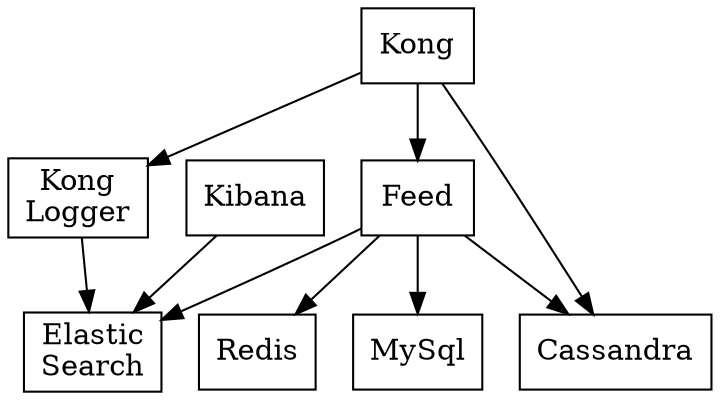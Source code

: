 digraph feed_components {
	kong -> feed;
	kong -> cassandra;
	kong -> kl;
	kl -> es;
	kibana -> es;
	feed -> cassandra;
	feed -> redis;
	feed -> mysql;
	feed -> es;
	kong [shape=box,label="Kong"];
	feed [shape=box,label="Feed"];
	cassandra [shape=box,label="Cassandra"];
	redis [shape=box,label="Redis"];
	mysql [shape=box,label="MySql"];
	es [shape=box,label="Elastic\nSearch"];
	kl [shape=box,label="Kong\nLogger"];
	kibana [shape=box,label="Kibana"];
}